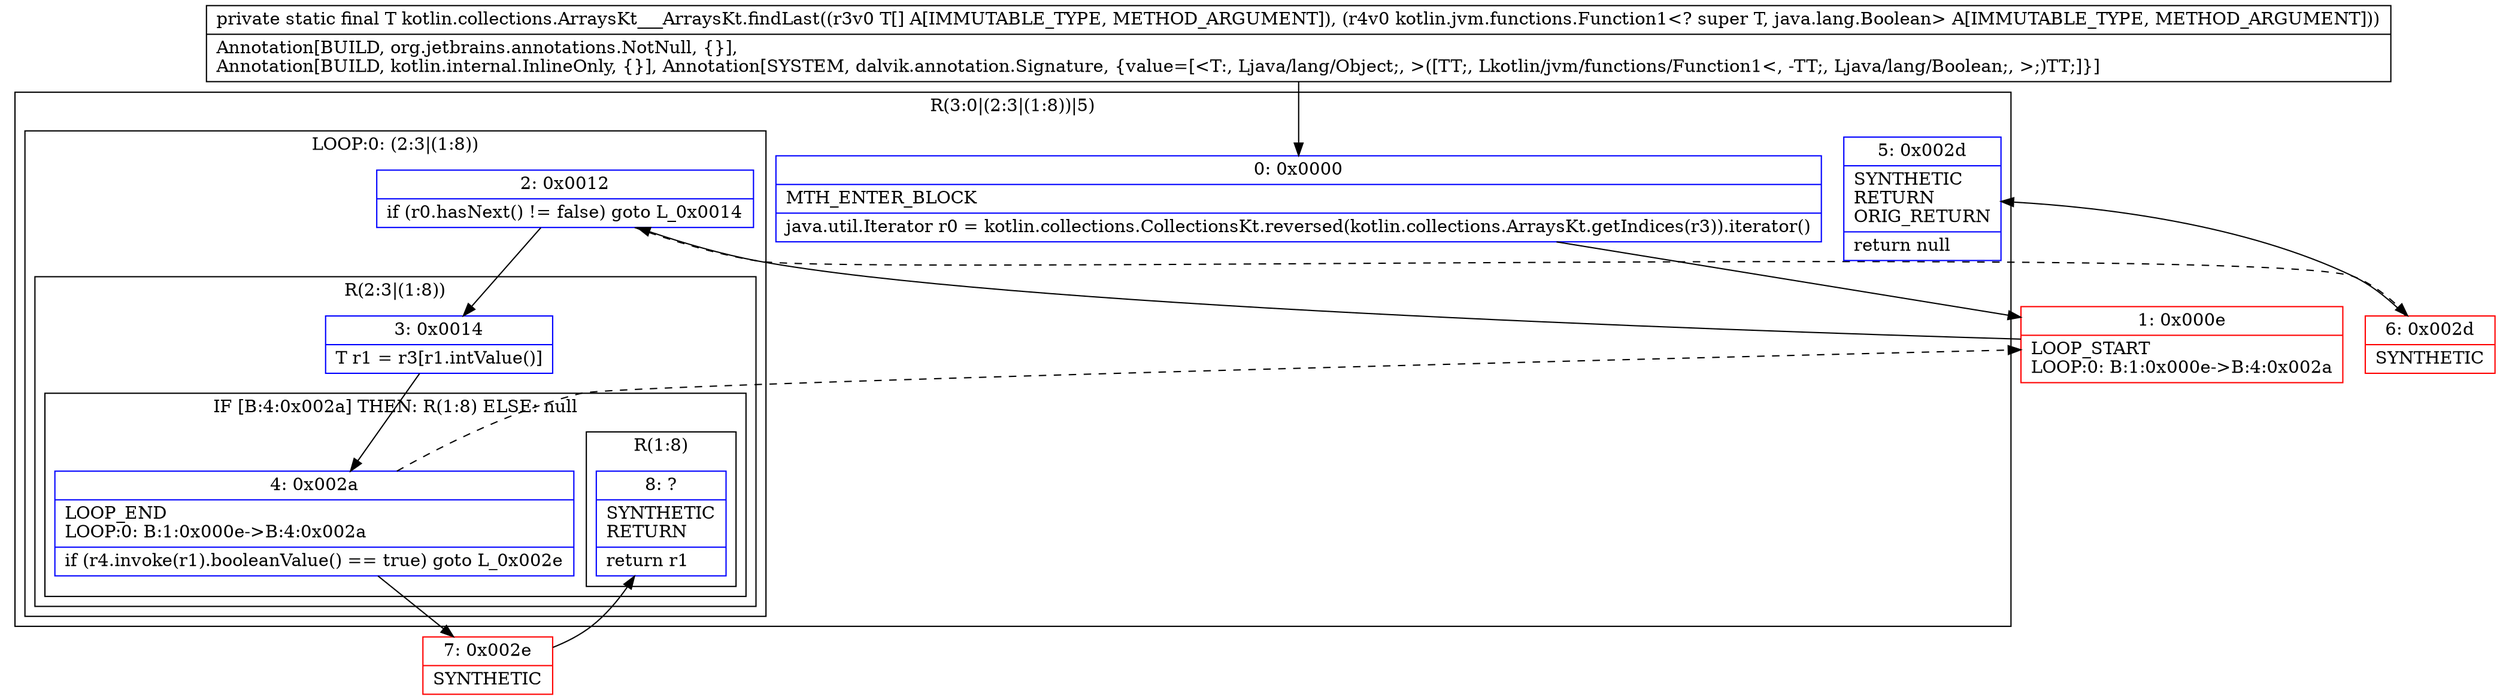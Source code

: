 digraph "CFG forkotlin.collections.ArraysKt___ArraysKt.findLast([Ljava\/lang\/Object;Lkotlin\/jvm\/functions\/Function1;)Ljava\/lang\/Object;" {
subgraph cluster_Region_1552233950 {
label = "R(3:0|(2:3|(1:8))|5)";
node [shape=record,color=blue];
Node_0 [shape=record,label="{0\:\ 0x0000|MTH_ENTER_BLOCK\l|java.util.Iterator r0 = kotlin.collections.CollectionsKt.reversed(kotlin.collections.ArraysKt.getIndices(r3)).iterator()\l}"];
subgraph cluster_LoopRegion_1630458254 {
label = "LOOP:0: (2:3|(1:8))";
node [shape=record,color=blue];
Node_2 [shape=record,label="{2\:\ 0x0012|if (r0.hasNext() != false) goto L_0x0014\l}"];
subgraph cluster_Region_1466601840 {
label = "R(2:3|(1:8))";
node [shape=record,color=blue];
Node_3 [shape=record,label="{3\:\ 0x0014|T r1 = r3[r1.intValue()]\l}"];
subgraph cluster_IfRegion_835161173 {
label = "IF [B:4:0x002a] THEN: R(1:8) ELSE: null";
node [shape=record,color=blue];
Node_4 [shape=record,label="{4\:\ 0x002a|LOOP_END\lLOOP:0: B:1:0x000e\-\>B:4:0x002a\l|if (r4.invoke(r1).booleanValue() == true) goto L_0x002e\l}"];
subgraph cluster_Region_100465136 {
label = "R(1:8)";
node [shape=record,color=blue];
Node_8 [shape=record,label="{8\:\ ?|SYNTHETIC\lRETURN\l|return r1\l}"];
}
}
}
}
Node_5 [shape=record,label="{5\:\ 0x002d|SYNTHETIC\lRETURN\lORIG_RETURN\l|return null\l}"];
}
Node_1 [shape=record,color=red,label="{1\:\ 0x000e|LOOP_START\lLOOP:0: B:1:0x000e\-\>B:4:0x002a\l}"];
Node_6 [shape=record,color=red,label="{6\:\ 0x002d|SYNTHETIC\l}"];
Node_7 [shape=record,color=red,label="{7\:\ 0x002e|SYNTHETIC\l}"];
MethodNode[shape=record,label="{private static final T kotlin.collections.ArraysKt___ArraysKt.findLast((r3v0 T[] A[IMMUTABLE_TYPE, METHOD_ARGUMENT]), (r4v0 kotlin.jvm.functions.Function1\<? super T, java.lang.Boolean\> A[IMMUTABLE_TYPE, METHOD_ARGUMENT]))  | Annotation[BUILD, org.jetbrains.annotations.NotNull, \{\}], \lAnnotation[BUILD, kotlin.internal.InlineOnly, \{\}], Annotation[SYSTEM, dalvik.annotation.Signature, \{value=[\<T:, Ljava\/lang\/Object;, \>([TT;, Lkotlin\/jvm\/functions\/Function1\<, \-TT;, Ljava\/lang\/Boolean;, \>;)TT;]\}]\l}"];
MethodNode -> Node_0;
Node_0 -> Node_1;
Node_2 -> Node_3;
Node_2 -> Node_6[style=dashed];
Node_3 -> Node_4;
Node_4 -> Node_1[style=dashed];
Node_4 -> Node_7;
Node_1 -> Node_2;
Node_6 -> Node_5;
Node_7 -> Node_8;
}

